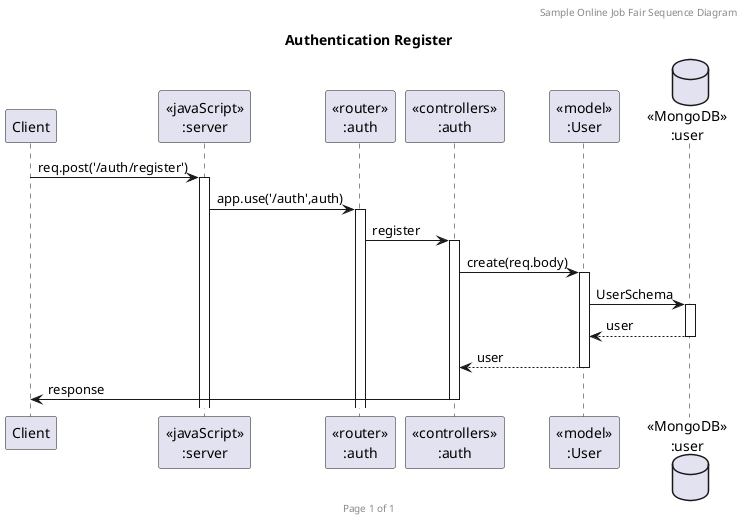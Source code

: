@startuml Manage Authentication

header Sample Online Job Fair Sequence Diagram
footer Page %page% of %lastpage%
title "Authentication Register"

participant "Client" as client
participant "<<javaScript>>\n:server" as server
participant "<<router>>\n:auth" as routerUser
participant "<<controllers>>\n:auth" as controllersUser
participant "<<model>>\n:User" as modelUser
database "<<MongoDB>>\n:user" as UserDatabase

client->server ++:req.post('/auth/register')
server->routerUser ++:app.use('/auth',auth)
routerUser -> controllersUser ++:register
controllersUser -> modelUser ++:create(req.body)
modelUser -> UserDatabase ++: UserSchema
UserDatabase --> modelUser --: user
controllersUser <-- modelUser --: user
controllersUser -> client --:response



@enduml
